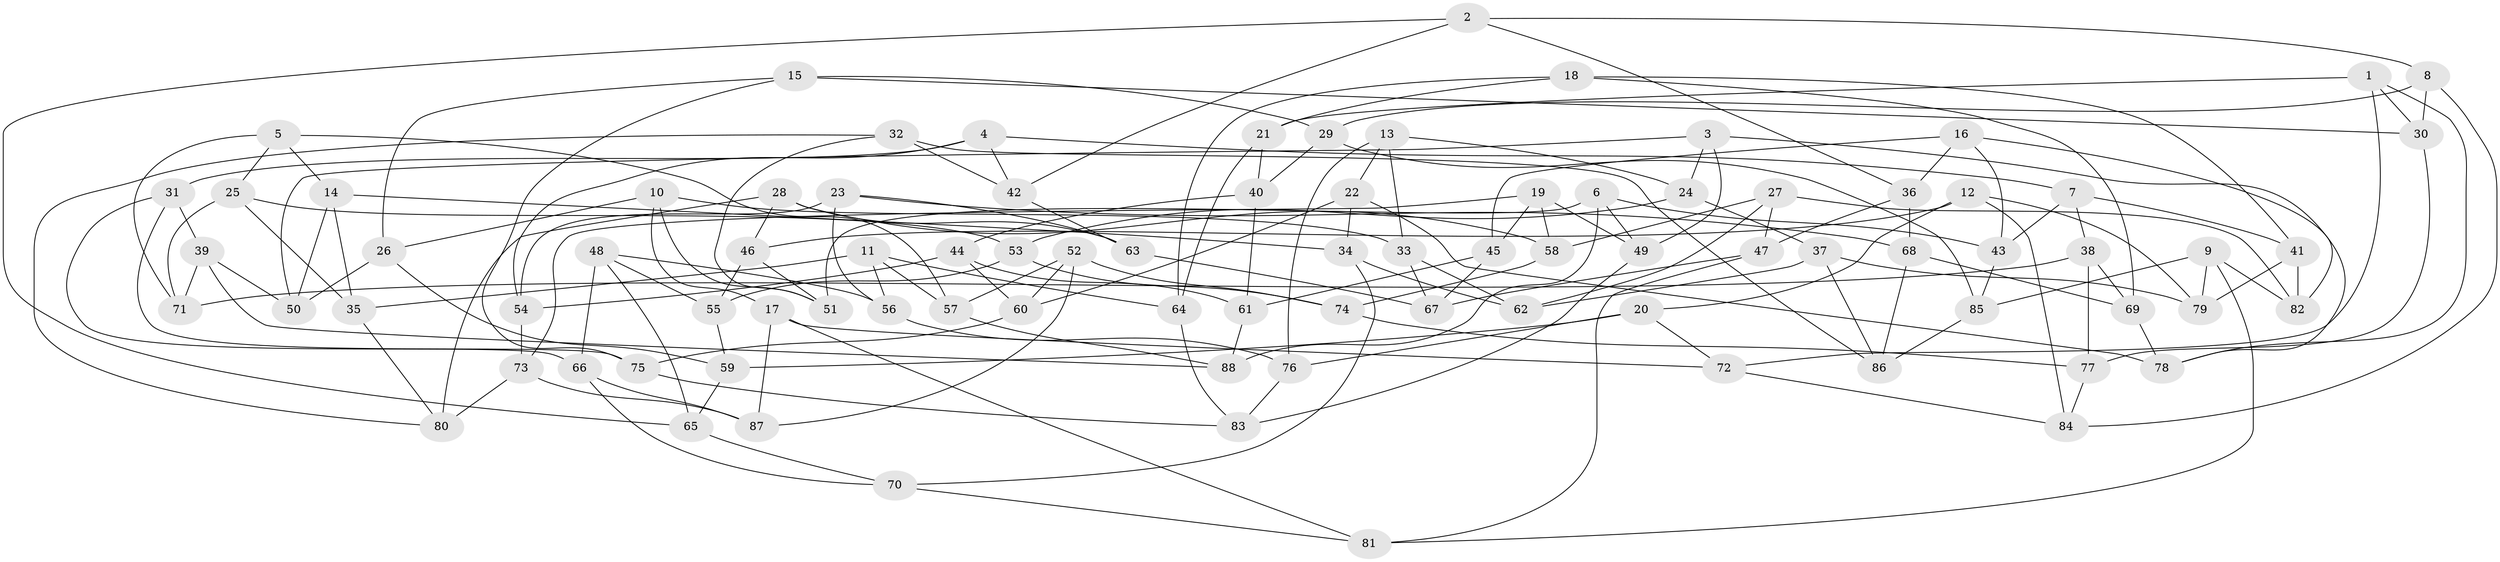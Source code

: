 // Generated by graph-tools (version 1.1) at 2025/26/03/09/25 03:26:54]
// undirected, 88 vertices, 176 edges
graph export_dot {
graph [start="1"]
  node [color=gray90,style=filled];
  1;
  2;
  3;
  4;
  5;
  6;
  7;
  8;
  9;
  10;
  11;
  12;
  13;
  14;
  15;
  16;
  17;
  18;
  19;
  20;
  21;
  22;
  23;
  24;
  25;
  26;
  27;
  28;
  29;
  30;
  31;
  32;
  33;
  34;
  35;
  36;
  37;
  38;
  39;
  40;
  41;
  42;
  43;
  44;
  45;
  46;
  47;
  48;
  49;
  50;
  51;
  52;
  53;
  54;
  55;
  56;
  57;
  58;
  59;
  60;
  61;
  62;
  63;
  64;
  65;
  66;
  67;
  68;
  69;
  70;
  71;
  72;
  73;
  74;
  75;
  76;
  77;
  78;
  79;
  80;
  81;
  82;
  83;
  84;
  85;
  86;
  87;
  88;
  1 -- 21;
  1 -- 78;
  1 -- 30;
  1 -- 72;
  2 -- 42;
  2 -- 36;
  2 -- 8;
  2 -- 65;
  3 -- 78;
  3 -- 49;
  3 -- 24;
  3 -- 50;
  4 -- 54;
  4 -- 42;
  4 -- 31;
  4 -- 7;
  5 -- 14;
  5 -- 71;
  5 -- 57;
  5 -- 25;
  6 -- 43;
  6 -- 88;
  6 -- 49;
  6 -- 51;
  7 -- 43;
  7 -- 38;
  7 -- 41;
  8 -- 29;
  8 -- 84;
  8 -- 30;
  9 -- 81;
  9 -- 79;
  9 -- 85;
  9 -- 82;
  10 -- 26;
  10 -- 33;
  10 -- 17;
  10 -- 51;
  11 -- 56;
  11 -- 57;
  11 -- 35;
  11 -- 64;
  12 -- 46;
  12 -- 84;
  12 -- 79;
  12 -- 20;
  13 -- 24;
  13 -- 22;
  13 -- 33;
  13 -- 76;
  14 -- 34;
  14 -- 35;
  14 -- 50;
  15 -- 29;
  15 -- 75;
  15 -- 26;
  15 -- 30;
  16 -- 82;
  16 -- 36;
  16 -- 43;
  16 -- 45;
  17 -- 72;
  17 -- 87;
  17 -- 81;
  18 -- 41;
  18 -- 64;
  18 -- 21;
  18 -- 69;
  19 -- 49;
  19 -- 58;
  19 -- 45;
  19 -- 73;
  20 -- 59;
  20 -- 72;
  20 -- 76;
  21 -- 64;
  21 -- 40;
  22 -- 60;
  22 -- 34;
  22 -- 78;
  23 -- 56;
  23 -- 63;
  23 -- 68;
  23 -- 54;
  24 -- 37;
  24 -- 53;
  25 -- 35;
  25 -- 71;
  25 -- 53;
  26 -- 59;
  26 -- 50;
  27 -- 47;
  27 -- 82;
  27 -- 62;
  27 -- 58;
  28 -- 63;
  28 -- 80;
  28 -- 46;
  28 -- 58;
  29 -- 40;
  29 -- 85;
  30 -- 77;
  31 -- 39;
  31 -- 66;
  31 -- 75;
  32 -- 80;
  32 -- 42;
  32 -- 51;
  32 -- 86;
  33 -- 62;
  33 -- 67;
  34 -- 70;
  34 -- 62;
  35 -- 80;
  36 -- 47;
  36 -- 68;
  37 -- 62;
  37 -- 86;
  37 -- 79;
  38 -- 77;
  38 -- 71;
  38 -- 69;
  39 -- 88;
  39 -- 71;
  39 -- 50;
  40 -- 44;
  40 -- 61;
  41 -- 79;
  41 -- 82;
  42 -- 63;
  43 -- 85;
  44 -- 54;
  44 -- 60;
  44 -- 61;
  45 -- 67;
  45 -- 61;
  46 -- 55;
  46 -- 51;
  47 -- 67;
  47 -- 81;
  48 -- 56;
  48 -- 55;
  48 -- 66;
  48 -- 65;
  49 -- 83;
  52 -- 57;
  52 -- 60;
  52 -- 74;
  52 -- 87;
  53 -- 74;
  53 -- 55;
  54 -- 73;
  55 -- 59;
  56 -- 76;
  57 -- 88;
  58 -- 74;
  59 -- 65;
  60 -- 75;
  61 -- 88;
  63 -- 67;
  64 -- 83;
  65 -- 70;
  66 -- 70;
  66 -- 87;
  68 -- 86;
  68 -- 69;
  69 -- 78;
  70 -- 81;
  72 -- 84;
  73 -- 80;
  73 -- 87;
  74 -- 77;
  75 -- 83;
  76 -- 83;
  77 -- 84;
  85 -- 86;
}
